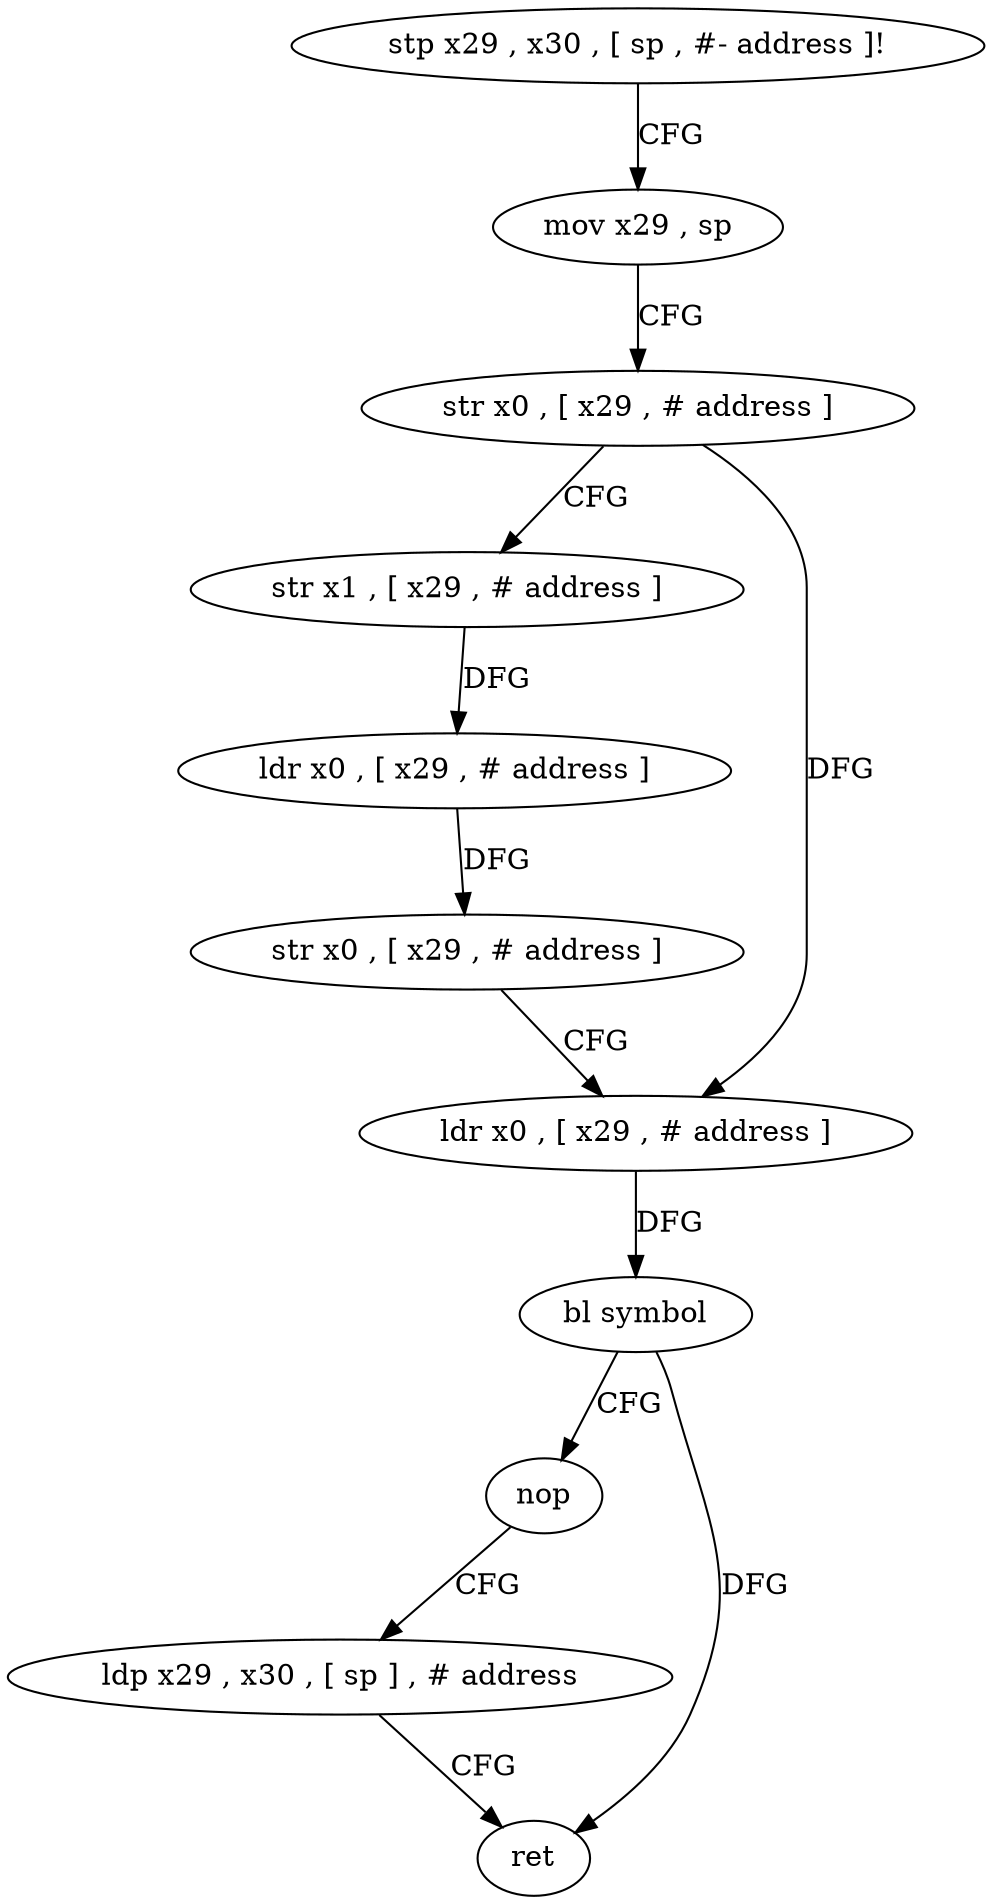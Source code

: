 digraph "func" {
"152308" [label = "stp x29 , x30 , [ sp , #- address ]!" ]
"152312" [label = "mov x29 , sp" ]
"152316" [label = "str x0 , [ x29 , # address ]" ]
"152320" [label = "str x1 , [ x29 , # address ]" ]
"152324" [label = "ldr x0 , [ x29 , # address ]" ]
"152328" [label = "str x0 , [ x29 , # address ]" ]
"152332" [label = "ldr x0 , [ x29 , # address ]" ]
"152336" [label = "bl symbol" ]
"152340" [label = "nop" ]
"152344" [label = "ldp x29 , x30 , [ sp ] , # address" ]
"152348" [label = "ret" ]
"152308" -> "152312" [ label = "CFG" ]
"152312" -> "152316" [ label = "CFG" ]
"152316" -> "152320" [ label = "CFG" ]
"152316" -> "152332" [ label = "DFG" ]
"152320" -> "152324" [ label = "DFG" ]
"152324" -> "152328" [ label = "DFG" ]
"152328" -> "152332" [ label = "CFG" ]
"152332" -> "152336" [ label = "DFG" ]
"152336" -> "152340" [ label = "CFG" ]
"152336" -> "152348" [ label = "DFG" ]
"152340" -> "152344" [ label = "CFG" ]
"152344" -> "152348" [ label = "CFG" ]
}
